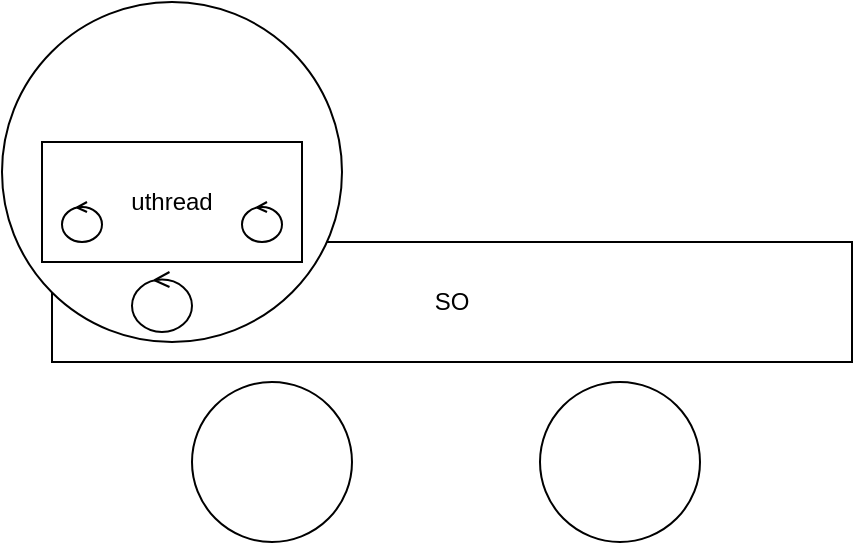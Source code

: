 <mxfile version="16.5.1" type="device" pages="2"><diagram id="dL5VzDqi7HNEsF7Y_SNx" name="Page-1"><mxGraphModel dx="770" dy="593" grid="1" gridSize="10" guides="1" tooltips="1" connect="1" arrows="1" fold="1" page="1" pageScale="1" pageWidth="827" pageHeight="1169" math="0" shadow="0"><root><mxCell id="0"/><mxCell id="1" parent="0"/><mxCell id="ATr0-H8tTWRv9ieW6L-m-5" value="SO" style="rounded=0;whiteSpace=wrap;html=1;" parent="1" vertex="1"><mxGeometry x="150" y="300" width="400" height="60" as="geometry"/></mxCell><mxCell id="ATr0-H8tTWRv9ieW6L-m-9" value="" style="ellipse;whiteSpace=wrap;html=1;aspect=fixed;" parent="1" vertex="1"><mxGeometry x="125" y="180" width="170" height="170" as="geometry"/></mxCell><mxCell id="y2Fxxx1YGZyZpI8SRmZn-1" value="" style="ellipse;whiteSpace=wrap;html=1;aspect=fixed;" parent="1" vertex="1"><mxGeometry x="220" y="370" width="80" height="80" as="geometry"/></mxCell><mxCell id="y2Fxxx1YGZyZpI8SRmZn-2" value="" style="ellipse;whiteSpace=wrap;html=1;aspect=fixed;" parent="1" vertex="1"><mxGeometry x="394" y="370" width="80" height="80" as="geometry"/></mxCell><mxCell id="ATr0-H8tTWRv9ieW6L-m-1" value="uthread" style="rounded=0;whiteSpace=wrap;html=1;" parent="1" vertex="1"><mxGeometry x="145" y="250" width="130" height="60" as="geometry"/></mxCell><mxCell id="ATr0-H8tTWRv9ieW6L-m-6" value="" style="ellipse;shape=umlControl;whiteSpace=wrap;html=1;" parent="1" vertex="1"><mxGeometry x="190" y="315" width="30" height="30" as="geometry"/></mxCell><mxCell id="ATr0-H8tTWRv9ieW6L-m-2" value="" style="ellipse;shape=umlControl;whiteSpace=wrap;html=1;" parent="1" vertex="1"><mxGeometry x="155" y="280" width="20" height="20" as="geometry"/></mxCell><mxCell id="ATr0-H8tTWRv9ieW6L-m-8" value="" style="ellipse;shape=umlControl;whiteSpace=wrap;html=1;" parent="1" vertex="1"><mxGeometry x="245" y="280" width="20" height="20" as="geometry"/></mxCell></root></mxGraphModel></diagram><diagram id="0G1PPBnqeYEppNOrZeec" name="Page-2"><mxGraphModel dx="770" dy="540" grid="1" gridSize="10" guides="1" tooltips="1" connect="1" arrows="1" fold="1" page="1" pageScale="1" pageWidth="827" pageHeight="1169" math="0" shadow="0"><root><mxCell id="38L1ulT0mQ9RPq0UNSbY-0"/><mxCell id="38L1ulT0mQ9RPq0UNSbY-1" parent="38L1ulT0mQ9RPq0UNSbY-0"/><mxCell id="38L1ulT0mQ9RPq0UNSbY-2" value="" style="verticalLabelPosition=bottom;verticalAlign=top;html=1;shape=mxgraph.basic.rect;fillColor2=none;strokeWidth=1;size=20;indent=5;" parent="38L1ulT0mQ9RPq0UNSbY-1" vertex="1"><mxGeometry x="200" y="80" width="80" height="200" as="geometry"/></mxCell><mxCell id="3w069yM5ZBtIH8Odu0-6-0" value="" style="verticalLabelPosition=bottom;verticalAlign=top;html=1;shape=mxgraph.basic.rect;fillColor2=none;strokeWidth=1;size=20;indent=5;" parent="38L1ulT0mQ9RPq0UNSbY-1" vertex="1"><mxGeometry x="440" y="80" width="80" height="200" as="geometry"/></mxCell><mxCell id="roJH_jWEt9adUcFoMShR-0" value="" style="verticalLabelPosition=bottom;verticalAlign=top;html=1;shape=mxgraph.basic.rect;fillColor2=none;strokeWidth=1;size=20;indent=5;" parent="38L1ulT0mQ9RPq0UNSbY-1" vertex="1"><mxGeometry x="200" y="80" width="80" height="20" as="geometry"/></mxCell><mxCell id="roJH_jWEt9adUcFoMShR-1" value="" style="verticalLabelPosition=bottom;verticalAlign=top;html=1;shape=mxgraph.basic.rect;fillColor2=none;strokeWidth=1;size=20;indent=5;" parent="38L1ulT0mQ9RPq0UNSbY-1" vertex="1"><mxGeometry x="440" y="80" width="80" height="20" as="geometry"/></mxCell><mxCell id="roJH_jWEt9adUcFoMShR-2" value="T1" style="text;html=1;align=center;verticalAlign=middle;resizable=0;points=[];autosize=1;strokeColor=none;fillColor=none;" parent="38L1ulT0mQ9RPq0UNSbY-1" vertex="1"><mxGeometry x="155" y="60" width="30" height="20" as="geometry"/></mxCell><mxCell id="roJH_jWEt9adUcFoMShR-3" value="T2" style="text;html=1;align=center;verticalAlign=middle;resizable=0;points=[];autosize=1;strokeColor=none;fillColor=none;" parent="38L1ulT0mQ9RPq0UNSbY-1" vertex="1"><mxGeometry x="400" y="60" width="30" height="20" as="geometry"/></mxCell><mxCell id="roJH_jWEt9adUcFoMShR-4" value="" style="endArrow=classic;html=1;rounded=0;" parent="38L1ulT0mQ9RPq0UNSbY-1" edge="1"><mxGeometry width="50" height="50" relative="1" as="geometry"><mxPoint x="300" y="160" as="sourcePoint"/><mxPoint x="420" y="160" as="targetPoint"/></mxGeometry></mxCell><mxCell id="roJH_jWEt9adUcFoMShR-6" value="" style="endArrow=classic;html=1;rounded=0;exitX=-0.029;exitY=0.367;exitDx=0;exitDy=0;exitPerimeter=0;entryX=-0.037;entryY=0.85;entryDx=0;entryDy=0;entryPerimeter=0;" parent="38L1ulT0mQ9RPq0UNSbY-1" source="roJH_jWEt9adUcFoMShR-0" edge="1" target="38L1ulT0mQ9RPq0UNSbY-2"><mxGeometry width="50" height="50" relative="1" as="geometry"><mxPoint x="140" y="180" as="sourcePoint"/><mxPoint x="198" y="250" as="targetPoint"/><Array as="points"><mxPoint x="160" y="87"/><mxPoint x="160" y="250"/></Array></mxGeometry></mxCell><mxCell id="roJH_jWEt9adUcFoMShR-8" value="" style="endArrow=classic;html=1;rounded=0;" parent="38L1ulT0mQ9RPq0UNSbY-1" edge="1"><mxGeometry width="50" height="50" relative="1" as="geometry"><mxPoint x="290" y="270" as="sourcePoint"/><mxPoint x="290" y="220" as="targetPoint"/></mxGeometry></mxCell><mxCell id="LqFFgGhZpZ6uTUpdbXr4-1" value="" style="rounded=0;whiteSpace=wrap;html=1;fillColor=#CCCCCC;" vertex="1" parent="38L1ulT0mQ9RPq0UNSbY-1"><mxGeometry x="200" y="250" width="80" height="30" as="geometry"/></mxCell></root></mxGraphModel></diagram></mxfile>